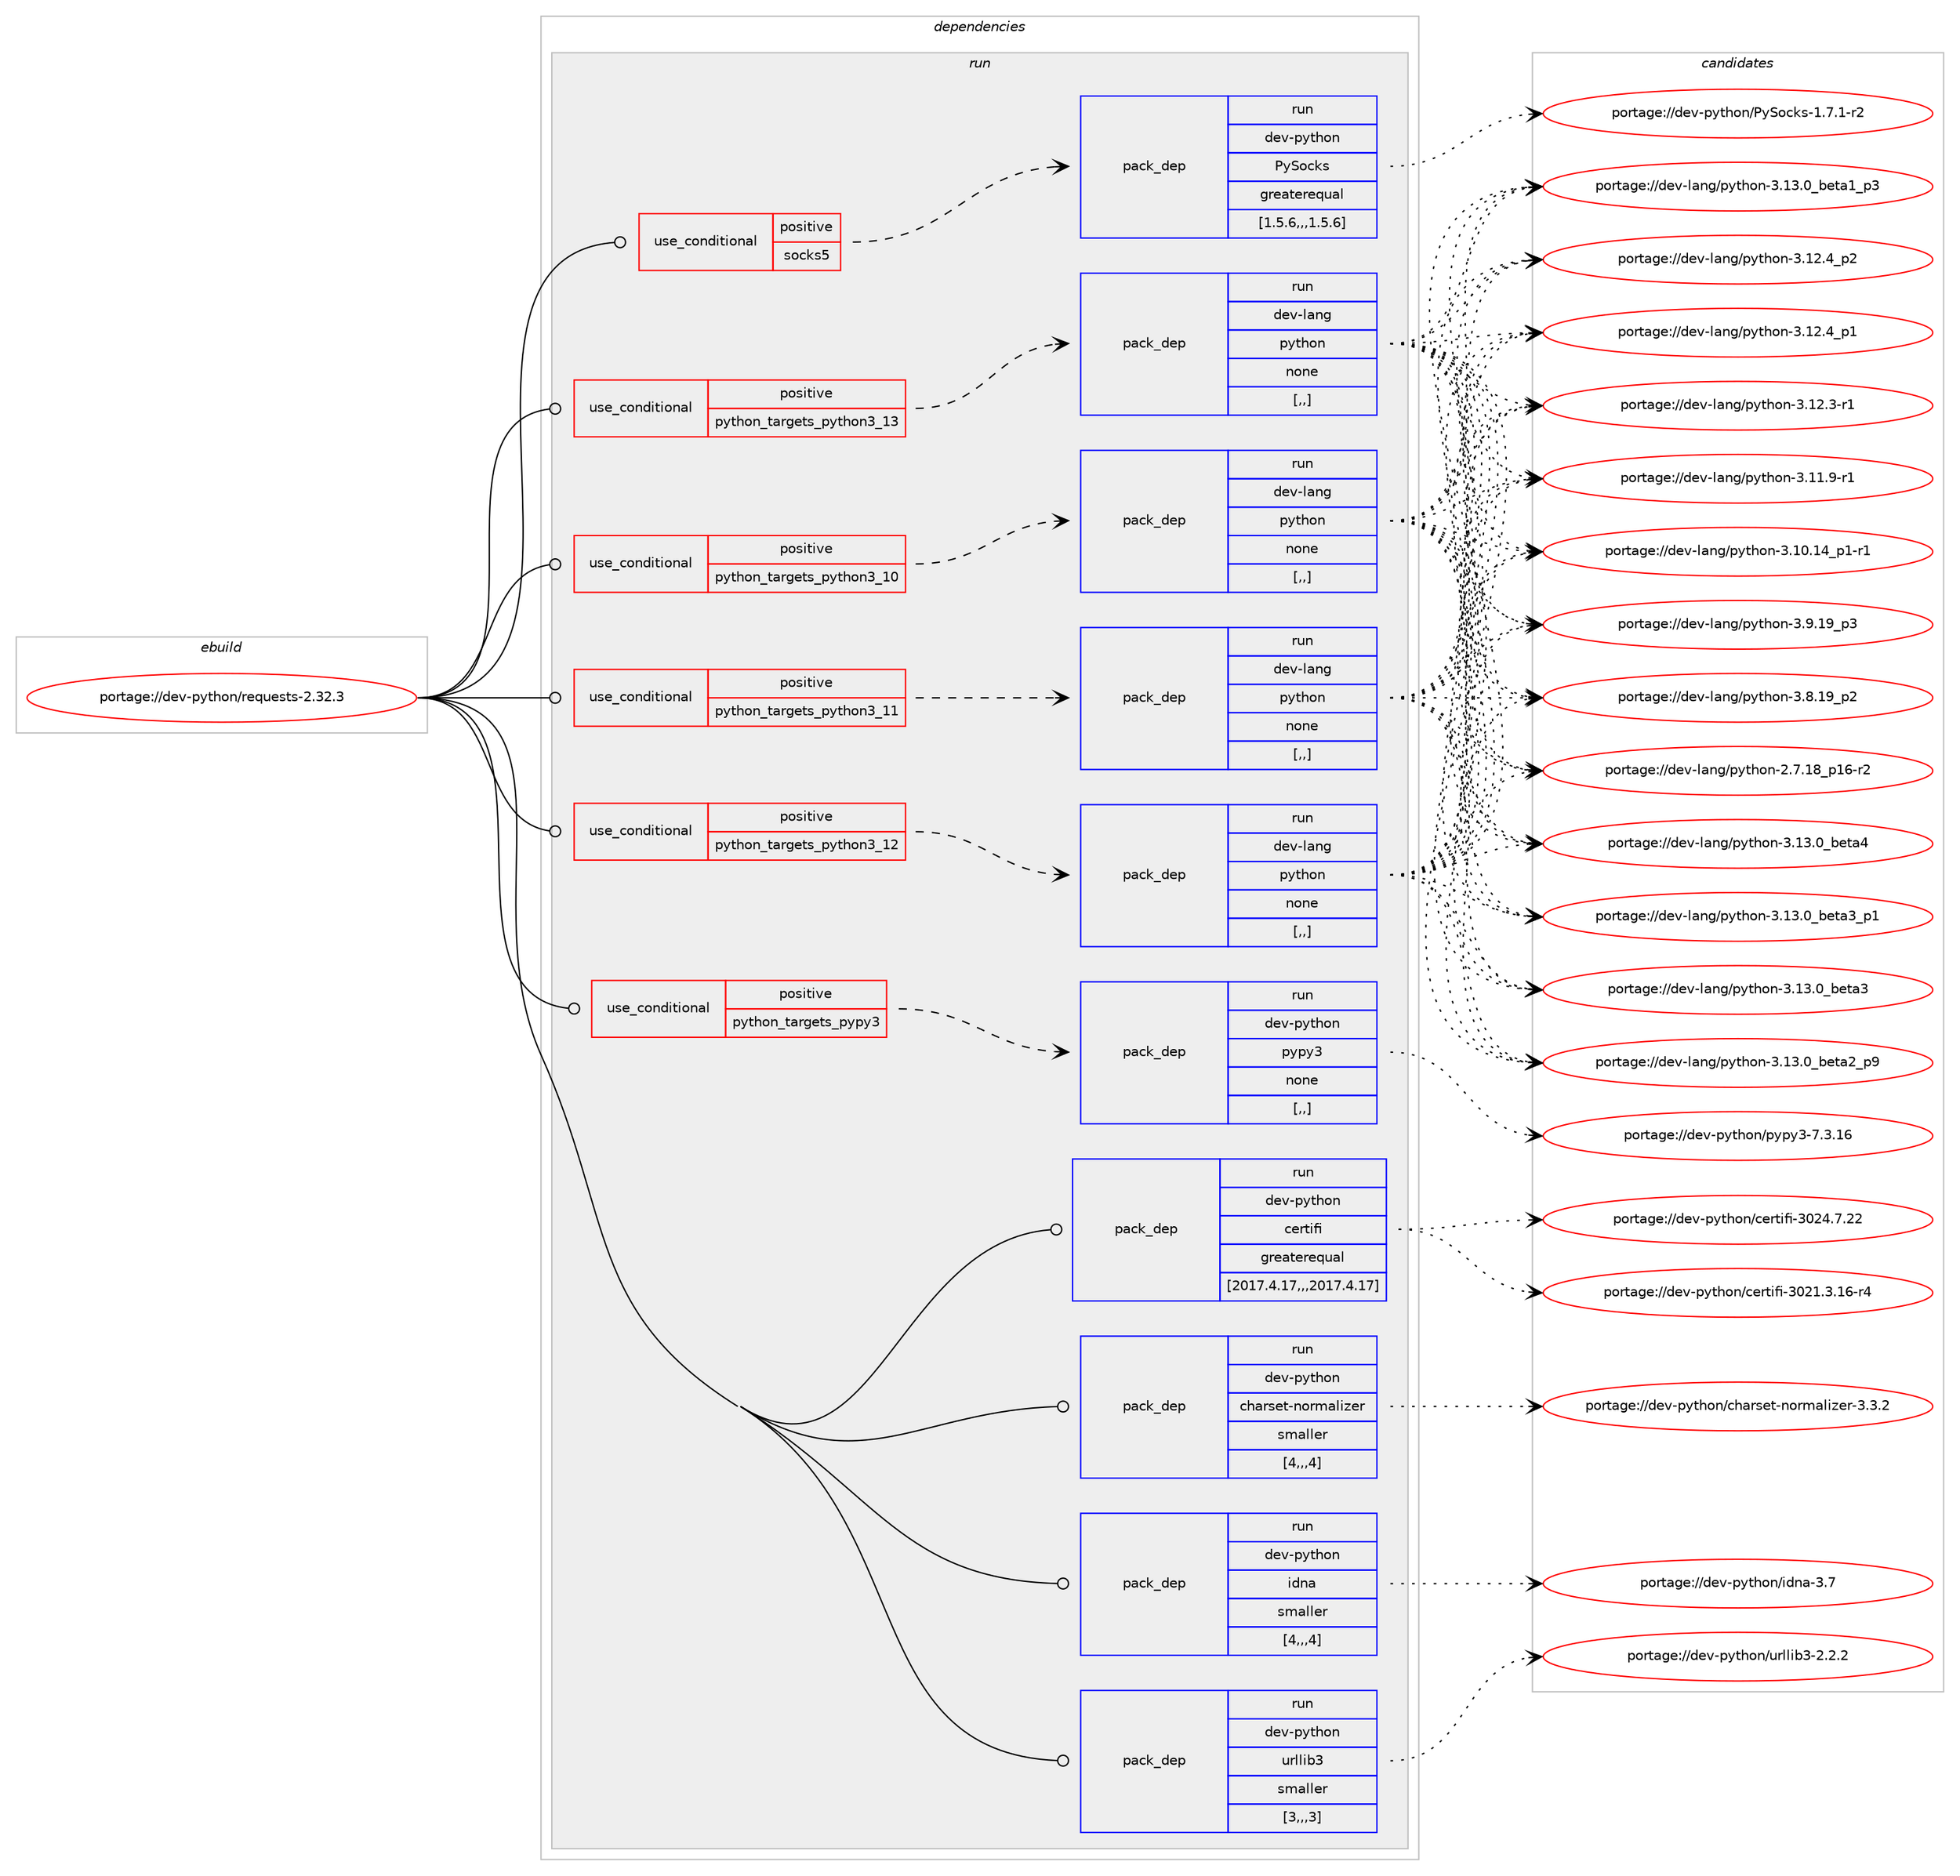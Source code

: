 digraph prolog {

# *************
# Graph options
# *************

newrank=true;
concentrate=true;
compound=true;
graph [rankdir=LR,fontname=Helvetica,fontsize=10,ranksep=1.5];#, ranksep=2.5, nodesep=0.2];
edge  [arrowhead=vee];
node  [fontname=Helvetica,fontsize=10];

# **********
# The ebuild
# **********

subgraph cluster_leftcol {
color=gray;
label=<<i>ebuild</i>>;
id [label="portage://dev-python/requests-2.32.3", color=red, width=4, href="../dev-python/requests-2.32.3.svg"];
}

# ****************
# The dependencies
# ****************

subgraph cluster_midcol {
color=gray;
label=<<i>dependencies</i>>;
subgraph cluster_compile {
fillcolor="#eeeeee";
style=filled;
label=<<i>compile</i>>;
}
subgraph cluster_compileandrun {
fillcolor="#eeeeee";
style=filled;
label=<<i>compile and run</i>>;
}
subgraph cluster_run {
fillcolor="#eeeeee";
style=filled;
label=<<i>run</i>>;
subgraph cond39036 {
dependency162077 [label=<<TABLE BORDER="0" CELLBORDER="1" CELLSPACING="0" CELLPADDING="4"><TR><TD ROWSPAN="3" CELLPADDING="10">use_conditional</TD></TR><TR><TD>positive</TD></TR><TR><TD>python_targets_pypy3</TD></TR></TABLE>>, shape=none, color=red];
subgraph pack121769 {
dependency162078 [label=<<TABLE BORDER="0" CELLBORDER="1" CELLSPACING="0" CELLPADDING="4" WIDTH="220"><TR><TD ROWSPAN="6" CELLPADDING="30">pack_dep</TD></TR><TR><TD WIDTH="110">run</TD></TR><TR><TD>dev-python</TD></TR><TR><TD>pypy3</TD></TR><TR><TD>none</TD></TR><TR><TD>[,,]</TD></TR></TABLE>>, shape=none, color=blue];
}
dependency162077:e -> dependency162078:w [weight=20,style="dashed",arrowhead="vee"];
}
id:e -> dependency162077:w [weight=20,style="solid",arrowhead="odot"];
subgraph cond39037 {
dependency162079 [label=<<TABLE BORDER="0" CELLBORDER="1" CELLSPACING="0" CELLPADDING="4"><TR><TD ROWSPAN="3" CELLPADDING="10">use_conditional</TD></TR><TR><TD>positive</TD></TR><TR><TD>python_targets_python3_10</TD></TR></TABLE>>, shape=none, color=red];
subgraph pack121770 {
dependency162080 [label=<<TABLE BORDER="0" CELLBORDER="1" CELLSPACING="0" CELLPADDING="4" WIDTH="220"><TR><TD ROWSPAN="6" CELLPADDING="30">pack_dep</TD></TR><TR><TD WIDTH="110">run</TD></TR><TR><TD>dev-lang</TD></TR><TR><TD>python</TD></TR><TR><TD>none</TD></TR><TR><TD>[,,]</TD></TR></TABLE>>, shape=none, color=blue];
}
dependency162079:e -> dependency162080:w [weight=20,style="dashed",arrowhead="vee"];
}
id:e -> dependency162079:w [weight=20,style="solid",arrowhead="odot"];
subgraph cond39038 {
dependency162081 [label=<<TABLE BORDER="0" CELLBORDER="1" CELLSPACING="0" CELLPADDING="4"><TR><TD ROWSPAN="3" CELLPADDING="10">use_conditional</TD></TR><TR><TD>positive</TD></TR><TR><TD>python_targets_python3_11</TD></TR></TABLE>>, shape=none, color=red];
subgraph pack121771 {
dependency162082 [label=<<TABLE BORDER="0" CELLBORDER="1" CELLSPACING="0" CELLPADDING="4" WIDTH="220"><TR><TD ROWSPAN="6" CELLPADDING="30">pack_dep</TD></TR><TR><TD WIDTH="110">run</TD></TR><TR><TD>dev-lang</TD></TR><TR><TD>python</TD></TR><TR><TD>none</TD></TR><TR><TD>[,,]</TD></TR></TABLE>>, shape=none, color=blue];
}
dependency162081:e -> dependency162082:w [weight=20,style="dashed",arrowhead="vee"];
}
id:e -> dependency162081:w [weight=20,style="solid",arrowhead="odot"];
subgraph cond39039 {
dependency162083 [label=<<TABLE BORDER="0" CELLBORDER="1" CELLSPACING="0" CELLPADDING="4"><TR><TD ROWSPAN="3" CELLPADDING="10">use_conditional</TD></TR><TR><TD>positive</TD></TR><TR><TD>python_targets_python3_12</TD></TR></TABLE>>, shape=none, color=red];
subgraph pack121772 {
dependency162084 [label=<<TABLE BORDER="0" CELLBORDER="1" CELLSPACING="0" CELLPADDING="4" WIDTH="220"><TR><TD ROWSPAN="6" CELLPADDING="30">pack_dep</TD></TR><TR><TD WIDTH="110">run</TD></TR><TR><TD>dev-lang</TD></TR><TR><TD>python</TD></TR><TR><TD>none</TD></TR><TR><TD>[,,]</TD></TR></TABLE>>, shape=none, color=blue];
}
dependency162083:e -> dependency162084:w [weight=20,style="dashed",arrowhead="vee"];
}
id:e -> dependency162083:w [weight=20,style="solid",arrowhead="odot"];
subgraph cond39040 {
dependency162085 [label=<<TABLE BORDER="0" CELLBORDER="1" CELLSPACING="0" CELLPADDING="4"><TR><TD ROWSPAN="3" CELLPADDING="10">use_conditional</TD></TR><TR><TD>positive</TD></TR><TR><TD>python_targets_python3_13</TD></TR></TABLE>>, shape=none, color=red];
subgraph pack121773 {
dependency162086 [label=<<TABLE BORDER="0" CELLBORDER="1" CELLSPACING="0" CELLPADDING="4" WIDTH="220"><TR><TD ROWSPAN="6" CELLPADDING="30">pack_dep</TD></TR><TR><TD WIDTH="110">run</TD></TR><TR><TD>dev-lang</TD></TR><TR><TD>python</TD></TR><TR><TD>none</TD></TR><TR><TD>[,,]</TD></TR></TABLE>>, shape=none, color=blue];
}
dependency162085:e -> dependency162086:w [weight=20,style="dashed",arrowhead="vee"];
}
id:e -> dependency162085:w [weight=20,style="solid",arrowhead="odot"];
subgraph cond39041 {
dependency162087 [label=<<TABLE BORDER="0" CELLBORDER="1" CELLSPACING="0" CELLPADDING="4"><TR><TD ROWSPAN="3" CELLPADDING="10">use_conditional</TD></TR><TR><TD>positive</TD></TR><TR><TD>socks5</TD></TR></TABLE>>, shape=none, color=red];
subgraph pack121774 {
dependency162088 [label=<<TABLE BORDER="0" CELLBORDER="1" CELLSPACING="0" CELLPADDING="4" WIDTH="220"><TR><TD ROWSPAN="6" CELLPADDING="30">pack_dep</TD></TR><TR><TD WIDTH="110">run</TD></TR><TR><TD>dev-python</TD></TR><TR><TD>PySocks</TD></TR><TR><TD>greaterequal</TD></TR><TR><TD>[1.5.6,,,1.5.6]</TD></TR></TABLE>>, shape=none, color=blue];
}
dependency162087:e -> dependency162088:w [weight=20,style="dashed",arrowhead="vee"];
}
id:e -> dependency162087:w [weight=20,style="solid",arrowhead="odot"];
subgraph pack121775 {
dependency162089 [label=<<TABLE BORDER="0" CELLBORDER="1" CELLSPACING="0" CELLPADDING="4" WIDTH="220"><TR><TD ROWSPAN="6" CELLPADDING="30">pack_dep</TD></TR><TR><TD WIDTH="110">run</TD></TR><TR><TD>dev-python</TD></TR><TR><TD>certifi</TD></TR><TR><TD>greaterequal</TD></TR><TR><TD>[2017.4.17,,,2017.4.17]</TD></TR></TABLE>>, shape=none, color=blue];
}
id:e -> dependency162089:w [weight=20,style="solid",arrowhead="odot"];
subgraph pack121776 {
dependency162090 [label=<<TABLE BORDER="0" CELLBORDER="1" CELLSPACING="0" CELLPADDING="4" WIDTH="220"><TR><TD ROWSPAN="6" CELLPADDING="30">pack_dep</TD></TR><TR><TD WIDTH="110">run</TD></TR><TR><TD>dev-python</TD></TR><TR><TD>charset-normalizer</TD></TR><TR><TD>smaller</TD></TR><TR><TD>[4,,,4]</TD></TR></TABLE>>, shape=none, color=blue];
}
id:e -> dependency162090:w [weight=20,style="solid",arrowhead="odot"];
subgraph pack121777 {
dependency162091 [label=<<TABLE BORDER="0" CELLBORDER="1" CELLSPACING="0" CELLPADDING="4" WIDTH="220"><TR><TD ROWSPAN="6" CELLPADDING="30">pack_dep</TD></TR><TR><TD WIDTH="110">run</TD></TR><TR><TD>dev-python</TD></TR><TR><TD>idna</TD></TR><TR><TD>smaller</TD></TR><TR><TD>[4,,,4]</TD></TR></TABLE>>, shape=none, color=blue];
}
id:e -> dependency162091:w [weight=20,style="solid",arrowhead="odot"];
subgraph pack121778 {
dependency162092 [label=<<TABLE BORDER="0" CELLBORDER="1" CELLSPACING="0" CELLPADDING="4" WIDTH="220"><TR><TD ROWSPAN="6" CELLPADDING="30">pack_dep</TD></TR><TR><TD WIDTH="110">run</TD></TR><TR><TD>dev-python</TD></TR><TR><TD>urllib3</TD></TR><TR><TD>smaller</TD></TR><TR><TD>[3,,,3]</TD></TR></TABLE>>, shape=none, color=blue];
}
id:e -> dependency162092:w [weight=20,style="solid",arrowhead="odot"];
}
}

# **************
# The candidates
# **************

subgraph cluster_choices {
rank=same;
color=gray;
label=<<i>candidates</i>>;

subgraph choice121769 {
color=black;
nodesep=1;
choice10010111845112121116104111110471121211121215145554651464954 [label="portage://dev-python/pypy3-7.3.16", color=red, width=4,href="../dev-python/pypy3-7.3.16.svg"];
dependency162078:e -> choice10010111845112121116104111110471121211121215145554651464954:w [style=dotted,weight="100"];
}
subgraph choice121770 {
color=black;
nodesep=1;
choice1001011184510897110103471121211161041111104551464951464895981011169752 [label="portage://dev-lang/python-3.13.0_beta4", color=red, width=4,href="../dev-lang/python-3.13.0_beta4.svg"];
choice10010111845108971101034711212111610411111045514649514648959810111697519511249 [label="portage://dev-lang/python-3.13.0_beta3_p1", color=red, width=4,href="../dev-lang/python-3.13.0_beta3_p1.svg"];
choice1001011184510897110103471121211161041111104551464951464895981011169751 [label="portage://dev-lang/python-3.13.0_beta3", color=red, width=4,href="../dev-lang/python-3.13.0_beta3.svg"];
choice10010111845108971101034711212111610411111045514649514648959810111697509511257 [label="portage://dev-lang/python-3.13.0_beta2_p9", color=red, width=4,href="../dev-lang/python-3.13.0_beta2_p9.svg"];
choice10010111845108971101034711212111610411111045514649514648959810111697499511251 [label="portage://dev-lang/python-3.13.0_beta1_p3", color=red, width=4,href="../dev-lang/python-3.13.0_beta1_p3.svg"];
choice100101118451089711010347112121116104111110455146495046529511250 [label="portage://dev-lang/python-3.12.4_p2", color=red, width=4,href="../dev-lang/python-3.12.4_p2.svg"];
choice100101118451089711010347112121116104111110455146495046529511249 [label="portage://dev-lang/python-3.12.4_p1", color=red, width=4,href="../dev-lang/python-3.12.4_p1.svg"];
choice100101118451089711010347112121116104111110455146495046514511449 [label="portage://dev-lang/python-3.12.3-r1", color=red, width=4,href="../dev-lang/python-3.12.3-r1.svg"];
choice100101118451089711010347112121116104111110455146494946574511449 [label="portage://dev-lang/python-3.11.9-r1", color=red, width=4,href="../dev-lang/python-3.11.9-r1.svg"];
choice100101118451089711010347112121116104111110455146494846495295112494511449 [label="portage://dev-lang/python-3.10.14_p1-r1", color=red, width=4,href="../dev-lang/python-3.10.14_p1-r1.svg"];
choice100101118451089711010347112121116104111110455146574649579511251 [label="portage://dev-lang/python-3.9.19_p3", color=red, width=4,href="../dev-lang/python-3.9.19_p3.svg"];
choice100101118451089711010347112121116104111110455146564649579511250 [label="portage://dev-lang/python-3.8.19_p2", color=red, width=4,href="../dev-lang/python-3.8.19_p2.svg"];
choice100101118451089711010347112121116104111110455046554649569511249544511450 [label="portage://dev-lang/python-2.7.18_p16-r2", color=red, width=4,href="../dev-lang/python-2.7.18_p16-r2.svg"];
dependency162080:e -> choice1001011184510897110103471121211161041111104551464951464895981011169752:w [style=dotted,weight="100"];
dependency162080:e -> choice10010111845108971101034711212111610411111045514649514648959810111697519511249:w [style=dotted,weight="100"];
dependency162080:e -> choice1001011184510897110103471121211161041111104551464951464895981011169751:w [style=dotted,weight="100"];
dependency162080:e -> choice10010111845108971101034711212111610411111045514649514648959810111697509511257:w [style=dotted,weight="100"];
dependency162080:e -> choice10010111845108971101034711212111610411111045514649514648959810111697499511251:w [style=dotted,weight="100"];
dependency162080:e -> choice100101118451089711010347112121116104111110455146495046529511250:w [style=dotted,weight="100"];
dependency162080:e -> choice100101118451089711010347112121116104111110455146495046529511249:w [style=dotted,weight="100"];
dependency162080:e -> choice100101118451089711010347112121116104111110455146495046514511449:w [style=dotted,weight="100"];
dependency162080:e -> choice100101118451089711010347112121116104111110455146494946574511449:w [style=dotted,weight="100"];
dependency162080:e -> choice100101118451089711010347112121116104111110455146494846495295112494511449:w [style=dotted,weight="100"];
dependency162080:e -> choice100101118451089711010347112121116104111110455146574649579511251:w [style=dotted,weight="100"];
dependency162080:e -> choice100101118451089711010347112121116104111110455146564649579511250:w [style=dotted,weight="100"];
dependency162080:e -> choice100101118451089711010347112121116104111110455046554649569511249544511450:w [style=dotted,weight="100"];
}
subgraph choice121771 {
color=black;
nodesep=1;
choice1001011184510897110103471121211161041111104551464951464895981011169752 [label="portage://dev-lang/python-3.13.0_beta4", color=red, width=4,href="../dev-lang/python-3.13.0_beta4.svg"];
choice10010111845108971101034711212111610411111045514649514648959810111697519511249 [label="portage://dev-lang/python-3.13.0_beta3_p1", color=red, width=4,href="../dev-lang/python-3.13.0_beta3_p1.svg"];
choice1001011184510897110103471121211161041111104551464951464895981011169751 [label="portage://dev-lang/python-3.13.0_beta3", color=red, width=4,href="../dev-lang/python-3.13.0_beta3.svg"];
choice10010111845108971101034711212111610411111045514649514648959810111697509511257 [label="portage://dev-lang/python-3.13.0_beta2_p9", color=red, width=4,href="../dev-lang/python-3.13.0_beta2_p9.svg"];
choice10010111845108971101034711212111610411111045514649514648959810111697499511251 [label="portage://dev-lang/python-3.13.0_beta1_p3", color=red, width=4,href="../dev-lang/python-3.13.0_beta1_p3.svg"];
choice100101118451089711010347112121116104111110455146495046529511250 [label="portage://dev-lang/python-3.12.4_p2", color=red, width=4,href="../dev-lang/python-3.12.4_p2.svg"];
choice100101118451089711010347112121116104111110455146495046529511249 [label="portage://dev-lang/python-3.12.4_p1", color=red, width=4,href="../dev-lang/python-3.12.4_p1.svg"];
choice100101118451089711010347112121116104111110455146495046514511449 [label="portage://dev-lang/python-3.12.3-r1", color=red, width=4,href="../dev-lang/python-3.12.3-r1.svg"];
choice100101118451089711010347112121116104111110455146494946574511449 [label="portage://dev-lang/python-3.11.9-r1", color=red, width=4,href="../dev-lang/python-3.11.9-r1.svg"];
choice100101118451089711010347112121116104111110455146494846495295112494511449 [label="portage://dev-lang/python-3.10.14_p1-r1", color=red, width=4,href="../dev-lang/python-3.10.14_p1-r1.svg"];
choice100101118451089711010347112121116104111110455146574649579511251 [label="portage://dev-lang/python-3.9.19_p3", color=red, width=4,href="../dev-lang/python-3.9.19_p3.svg"];
choice100101118451089711010347112121116104111110455146564649579511250 [label="portage://dev-lang/python-3.8.19_p2", color=red, width=4,href="../dev-lang/python-3.8.19_p2.svg"];
choice100101118451089711010347112121116104111110455046554649569511249544511450 [label="portage://dev-lang/python-2.7.18_p16-r2", color=red, width=4,href="../dev-lang/python-2.7.18_p16-r2.svg"];
dependency162082:e -> choice1001011184510897110103471121211161041111104551464951464895981011169752:w [style=dotted,weight="100"];
dependency162082:e -> choice10010111845108971101034711212111610411111045514649514648959810111697519511249:w [style=dotted,weight="100"];
dependency162082:e -> choice1001011184510897110103471121211161041111104551464951464895981011169751:w [style=dotted,weight="100"];
dependency162082:e -> choice10010111845108971101034711212111610411111045514649514648959810111697509511257:w [style=dotted,weight="100"];
dependency162082:e -> choice10010111845108971101034711212111610411111045514649514648959810111697499511251:w [style=dotted,weight="100"];
dependency162082:e -> choice100101118451089711010347112121116104111110455146495046529511250:w [style=dotted,weight="100"];
dependency162082:e -> choice100101118451089711010347112121116104111110455146495046529511249:w [style=dotted,weight="100"];
dependency162082:e -> choice100101118451089711010347112121116104111110455146495046514511449:w [style=dotted,weight="100"];
dependency162082:e -> choice100101118451089711010347112121116104111110455146494946574511449:w [style=dotted,weight="100"];
dependency162082:e -> choice100101118451089711010347112121116104111110455146494846495295112494511449:w [style=dotted,weight="100"];
dependency162082:e -> choice100101118451089711010347112121116104111110455146574649579511251:w [style=dotted,weight="100"];
dependency162082:e -> choice100101118451089711010347112121116104111110455146564649579511250:w [style=dotted,weight="100"];
dependency162082:e -> choice100101118451089711010347112121116104111110455046554649569511249544511450:w [style=dotted,weight="100"];
}
subgraph choice121772 {
color=black;
nodesep=1;
choice1001011184510897110103471121211161041111104551464951464895981011169752 [label="portage://dev-lang/python-3.13.0_beta4", color=red, width=4,href="../dev-lang/python-3.13.0_beta4.svg"];
choice10010111845108971101034711212111610411111045514649514648959810111697519511249 [label="portage://dev-lang/python-3.13.0_beta3_p1", color=red, width=4,href="../dev-lang/python-3.13.0_beta3_p1.svg"];
choice1001011184510897110103471121211161041111104551464951464895981011169751 [label="portage://dev-lang/python-3.13.0_beta3", color=red, width=4,href="../dev-lang/python-3.13.0_beta3.svg"];
choice10010111845108971101034711212111610411111045514649514648959810111697509511257 [label="portage://dev-lang/python-3.13.0_beta2_p9", color=red, width=4,href="../dev-lang/python-3.13.0_beta2_p9.svg"];
choice10010111845108971101034711212111610411111045514649514648959810111697499511251 [label="portage://dev-lang/python-3.13.0_beta1_p3", color=red, width=4,href="../dev-lang/python-3.13.0_beta1_p3.svg"];
choice100101118451089711010347112121116104111110455146495046529511250 [label="portage://dev-lang/python-3.12.4_p2", color=red, width=4,href="../dev-lang/python-3.12.4_p2.svg"];
choice100101118451089711010347112121116104111110455146495046529511249 [label="portage://dev-lang/python-3.12.4_p1", color=red, width=4,href="../dev-lang/python-3.12.4_p1.svg"];
choice100101118451089711010347112121116104111110455146495046514511449 [label="portage://dev-lang/python-3.12.3-r1", color=red, width=4,href="../dev-lang/python-3.12.3-r1.svg"];
choice100101118451089711010347112121116104111110455146494946574511449 [label="portage://dev-lang/python-3.11.9-r1", color=red, width=4,href="../dev-lang/python-3.11.9-r1.svg"];
choice100101118451089711010347112121116104111110455146494846495295112494511449 [label="portage://dev-lang/python-3.10.14_p1-r1", color=red, width=4,href="../dev-lang/python-3.10.14_p1-r1.svg"];
choice100101118451089711010347112121116104111110455146574649579511251 [label="portage://dev-lang/python-3.9.19_p3", color=red, width=4,href="../dev-lang/python-3.9.19_p3.svg"];
choice100101118451089711010347112121116104111110455146564649579511250 [label="portage://dev-lang/python-3.8.19_p2", color=red, width=4,href="../dev-lang/python-3.8.19_p2.svg"];
choice100101118451089711010347112121116104111110455046554649569511249544511450 [label="portage://dev-lang/python-2.7.18_p16-r2", color=red, width=4,href="../dev-lang/python-2.7.18_p16-r2.svg"];
dependency162084:e -> choice1001011184510897110103471121211161041111104551464951464895981011169752:w [style=dotted,weight="100"];
dependency162084:e -> choice10010111845108971101034711212111610411111045514649514648959810111697519511249:w [style=dotted,weight="100"];
dependency162084:e -> choice1001011184510897110103471121211161041111104551464951464895981011169751:w [style=dotted,weight="100"];
dependency162084:e -> choice10010111845108971101034711212111610411111045514649514648959810111697509511257:w [style=dotted,weight="100"];
dependency162084:e -> choice10010111845108971101034711212111610411111045514649514648959810111697499511251:w [style=dotted,weight="100"];
dependency162084:e -> choice100101118451089711010347112121116104111110455146495046529511250:w [style=dotted,weight="100"];
dependency162084:e -> choice100101118451089711010347112121116104111110455146495046529511249:w [style=dotted,weight="100"];
dependency162084:e -> choice100101118451089711010347112121116104111110455146495046514511449:w [style=dotted,weight="100"];
dependency162084:e -> choice100101118451089711010347112121116104111110455146494946574511449:w [style=dotted,weight="100"];
dependency162084:e -> choice100101118451089711010347112121116104111110455146494846495295112494511449:w [style=dotted,weight="100"];
dependency162084:e -> choice100101118451089711010347112121116104111110455146574649579511251:w [style=dotted,weight="100"];
dependency162084:e -> choice100101118451089711010347112121116104111110455146564649579511250:w [style=dotted,weight="100"];
dependency162084:e -> choice100101118451089711010347112121116104111110455046554649569511249544511450:w [style=dotted,weight="100"];
}
subgraph choice121773 {
color=black;
nodesep=1;
choice1001011184510897110103471121211161041111104551464951464895981011169752 [label="portage://dev-lang/python-3.13.0_beta4", color=red, width=4,href="../dev-lang/python-3.13.0_beta4.svg"];
choice10010111845108971101034711212111610411111045514649514648959810111697519511249 [label="portage://dev-lang/python-3.13.0_beta3_p1", color=red, width=4,href="../dev-lang/python-3.13.0_beta3_p1.svg"];
choice1001011184510897110103471121211161041111104551464951464895981011169751 [label="portage://dev-lang/python-3.13.0_beta3", color=red, width=4,href="../dev-lang/python-3.13.0_beta3.svg"];
choice10010111845108971101034711212111610411111045514649514648959810111697509511257 [label="portage://dev-lang/python-3.13.0_beta2_p9", color=red, width=4,href="../dev-lang/python-3.13.0_beta2_p9.svg"];
choice10010111845108971101034711212111610411111045514649514648959810111697499511251 [label="portage://dev-lang/python-3.13.0_beta1_p3", color=red, width=4,href="../dev-lang/python-3.13.0_beta1_p3.svg"];
choice100101118451089711010347112121116104111110455146495046529511250 [label="portage://dev-lang/python-3.12.4_p2", color=red, width=4,href="../dev-lang/python-3.12.4_p2.svg"];
choice100101118451089711010347112121116104111110455146495046529511249 [label="portage://dev-lang/python-3.12.4_p1", color=red, width=4,href="../dev-lang/python-3.12.4_p1.svg"];
choice100101118451089711010347112121116104111110455146495046514511449 [label="portage://dev-lang/python-3.12.3-r1", color=red, width=4,href="../dev-lang/python-3.12.3-r1.svg"];
choice100101118451089711010347112121116104111110455146494946574511449 [label="portage://dev-lang/python-3.11.9-r1", color=red, width=4,href="../dev-lang/python-3.11.9-r1.svg"];
choice100101118451089711010347112121116104111110455146494846495295112494511449 [label="portage://dev-lang/python-3.10.14_p1-r1", color=red, width=4,href="../dev-lang/python-3.10.14_p1-r1.svg"];
choice100101118451089711010347112121116104111110455146574649579511251 [label="portage://dev-lang/python-3.9.19_p3", color=red, width=4,href="../dev-lang/python-3.9.19_p3.svg"];
choice100101118451089711010347112121116104111110455146564649579511250 [label="portage://dev-lang/python-3.8.19_p2", color=red, width=4,href="../dev-lang/python-3.8.19_p2.svg"];
choice100101118451089711010347112121116104111110455046554649569511249544511450 [label="portage://dev-lang/python-2.7.18_p16-r2", color=red, width=4,href="../dev-lang/python-2.7.18_p16-r2.svg"];
dependency162086:e -> choice1001011184510897110103471121211161041111104551464951464895981011169752:w [style=dotted,weight="100"];
dependency162086:e -> choice10010111845108971101034711212111610411111045514649514648959810111697519511249:w [style=dotted,weight="100"];
dependency162086:e -> choice1001011184510897110103471121211161041111104551464951464895981011169751:w [style=dotted,weight="100"];
dependency162086:e -> choice10010111845108971101034711212111610411111045514649514648959810111697509511257:w [style=dotted,weight="100"];
dependency162086:e -> choice10010111845108971101034711212111610411111045514649514648959810111697499511251:w [style=dotted,weight="100"];
dependency162086:e -> choice100101118451089711010347112121116104111110455146495046529511250:w [style=dotted,weight="100"];
dependency162086:e -> choice100101118451089711010347112121116104111110455146495046529511249:w [style=dotted,weight="100"];
dependency162086:e -> choice100101118451089711010347112121116104111110455146495046514511449:w [style=dotted,weight="100"];
dependency162086:e -> choice100101118451089711010347112121116104111110455146494946574511449:w [style=dotted,weight="100"];
dependency162086:e -> choice100101118451089711010347112121116104111110455146494846495295112494511449:w [style=dotted,weight="100"];
dependency162086:e -> choice100101118451089711010347112121116104111110455146574649579511251:w [style=dotted,weight="100"];
dependency162086:e -> choice100101118451089711010347112121116104111110455146564649579511250:w [style=dotted,weight="100"];
dependency162086:e -> choice100101118451089711010347112121116104111110455046554649569511249544511450:w [style=dotted,weight="100"];
}
subgraph choice121774 {
color=black;
nodesep=1;
choice10010111845112121116104111110478012183111991071154549465546494511450 [label="portage://dev-python/PySocks-1.7.1-r2", color=red, width=4,href="../dev-python/PySocks-1.7.1-r2.svg"];
dependency162088:e -> choice10010111845112121116104111110478012183111991071154549465546494511450:w [style=dotted,weight="100"];
}
subgraph choice121775 {
color=black;
nodesep=1;
choice10010111845112121116104111110479910111411610510210545514850524655465050 [label="portage://dev-python/certifi-3024.7.22", color=red, width=4,href="../dev-python/certifi-3024.7.22.svg"];
choice100101118451121211161041111104799101114116105102105455148504946514649544511452 [label="portage://dev-python/certifi-3021.3.16-r4", color=red, width=4,href="../dev-python/certifi-3021.3.16-r4.svg"];
dependency162089:e -> choice10010111845112121116104111110479910111411610510210545514850524655465050:w [style=dotted,weight="100"];
dependency162089:e -> choice100101118451121211161041111104799101114116105102105455148504946514649544511452:w [style=dotted,weight="100"];
}
subgraph choice121776 {
color=black;
nodesep=1;
choice100101118451121211161041111104799104971141151011164511011111410997108105122101114455146514650 [label="portage://dev-python/charset-normalizer-3.3.2", color=red, width=4,href="../dev-python/charset-normalizer-3.3.2.svg"];
dependency162090:e -> choice100101118451121211161041111104799104971141151011164511011111410997108105122101114455146514650:w [style=dotted,weight="100"];
}
subgraph choice121777 {
color=black;
nodesep=1;
choice10010111845112121116104111110471051001109745514655 [label="portage://dev-python/idna-3.7", color=red, width=4,href="../dev-python/idna-3.7.svg"];
dependency162091:e -> choice10010111845112121116104111110471051001109745514655:w [style=dotted,weight="100"];
}
subgraph choice121778 {
color=black;
nodesep=1;
choice10010111845112121116104111110471171141081081059851455046504650 [label="portage://dev-python/urllib3-2.2.2", color=red, width=4,href="../dev-python/urllib3-2.2.2.svg"];
dependency162092:e -> choice10010111845112121116104111110471171141081081059851455046504650:w [style=dotted,weight="100"];
}
}

}
